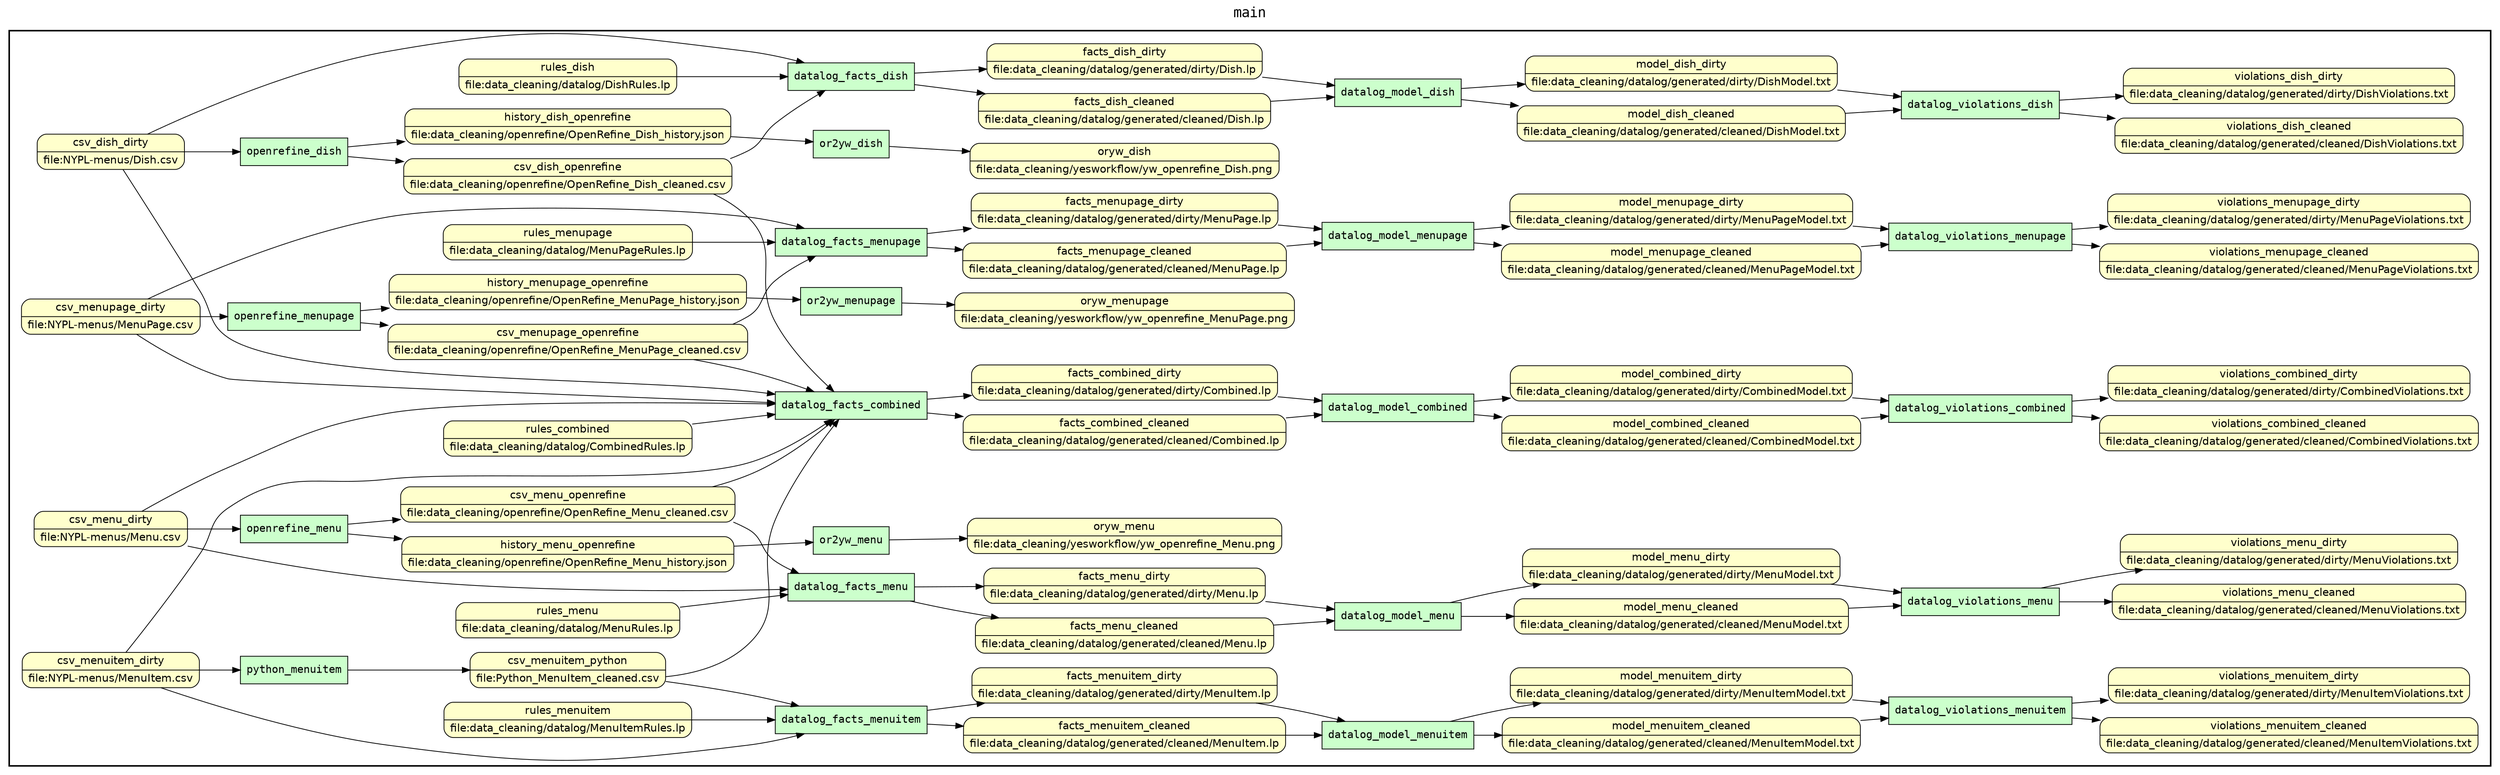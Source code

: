 
/* Start of top-level graph */
digraph Workflow {
rankdir=LR

/* Title for graph */
fontname=Courier; fontsize=18; labelloc=t
label=main

/* Start of double cluster for drawing box around nodes in workflow */
subgraph cluster_workflow_box_outer { label=""; color=black; penwidth=2
subgraph cluster_workflow_box_inner { label=""; color=white

/* Style for nodes representing atomic programs in workflow */
node[shape=box style=filled fillcolor="#CCFFCC" peripheries=1 fontname=Courier]

/* Nodes representing atomic programs in workflow */
openrefine_dish
openrefine_menupage
openrefine_menu
or2yw_dish
or2yw_menupage
or2yw_menu
python_menuitem
datalog_facts_dish
datalog_model_dish
datalog_violations_dish
datalog_facts_menuitem
datalog_model_menuitem
datalog_violations_menuitem
datalog_facts_menupage
datalog_model_menupage
datalog_violations_menupage
datalog_facts_menu
datalog_model_menu
datalog_violations_menu
datalog_facts_combined
datalog_model_combined
datalog_violations_combined

/* Style for nodes representing parameter and non-parameter data channels in workflow */
node[shape=box style="rounded,filled" fillcolor="#FFFFCC" peripheries=1 fontname=Helvetica]

/* Nodes representing parameter and non-parameter data channels in workflow */
csv_dish_openrefine [shape=record rankdir=LR label="{{<f0> csv_dish_openrefine |<f1> file\:data_cleaning/openrefine/OpenRefine_Dish_cleaned.csv}}"];
csv_menupage_openrefine [shape=record rankdir=LR label="{{<f0> csv_menupage_openrefine |<f1> file\:data_cleaning/openrefine/OpenRefine_MenuPage_cleaned.csv}}"];
csv_menu_openrefine [shape=record rankdir=LR label="{{<f0> csv_menu_openrefine |<f1> file\:data_cleaning/openrefine/OpenRefine_Menu_cleaned.csv}}"];
history_dish_openrefine [shape=record rankdir=LR label="{{<f0> history_dish_openrefine |<f1> file\:data_cleaning/openrefine/OpenRefine_Dish_history.json}}"];
history_menupage_openrefine [shape=record rankdir=LR label="{{<f0> history_menupage_openrefine |<f1> file\:data_cleaning/openrefine/OpenRefine_MenuPage_history.json}}"];
history_menu_openrefine [shape=record rankdir=LR label="{{<f0> history_menu_openrefine |<f1> file\:data_cleaning/openrefine/OpenRefine_Menu_history.json}}"];
csv_menuitem_python [shape=record rankdir=LR label="{{<f0> csv_menuitem_python |<f1> file\:Python_MenuItem_cleaned.csv}}"];
oryw_dish [shape=record rankdir=LR label="{{<f0> oryw_dish |<f1> file\:data_cleaning/yesworkflow/yw_openrefine_Dish.png}}"];
oryw_menupage [shape=record rankdir=LR label="{{<f0> oryw_menupage |<f1> file\:data_cleaning/yesworkflow/yw_openrefine_MenuPage.png}}"];
oryw_menu [shape=record rankdir=LR label="{{<f0> oryw_menu |<f1> file\:data_cleaning/yesworkflow/yw_openrefine_Menu.png}}"];
facts_dish_cleaned [shape=record rankdir=LR label="{{<f0> facts_dish_cleaned |<f1> file\:data_cleaning/datalog/generated/cleaned/Dish.lp}}"];
facts_menuitem_cleaned [shape=record rankdir=LR label="{{<f0> facts_menuitem_cleaned |<f1> file\:data_cleaning/datalog/generated/cleaned/MenuItem.lp}}"];
facts_menupage_cleaned [shape=record rankdir=LR label="{{<f0> facts_menupage_cleaned |<f1> file\:data_cleaning/datalog/generated/cleaned/MenuPage.lp}}"];
facts_menu_cleaned [shape=record rankdir=LR label="{{<f0> facts_menu_cleaned |<f1> file\:data_cleaning/datalog/generated/cleaned/Menu.lp}}"];
facts_combined_cleaned [shape=record rankdir=LR label="{{<f0> facts_combined_cleaned |<f1> file\:data_cleaning/datalog/generated/cleaned/Combined.lp}}"];
facts_dish_dirty [shape=record rankdir=LR label="{{<f0> facts_dish_dirty |<f1> file\:data_cleaning/datalog/generated/dirty/Dish.lp}}"];
facts_menuitem_dirty [shape=record rankdir=LR label="{{<f0> facts_menuitem_dirty |<f1> file\:data_cleaning/datalog/generated/dirty/MenuItem.lp}}"];
facts_menupage_dirty [shape=record rankdir=LR label="{{<f0> facts_menupage_dirty |<f1> file\:data_cleaning/datalog/generated/dirty/MenuPage.lp}}"];
facts_menu_dirty [shape=record rankdir=LR label="{{<f0> facts_menu_dirty |<f1> file\:data_cleaning/datalog/generated/dirty/Menu.lp}}"];
facts_combined_dirty [shape=record rankdir=LR label="{{<f0> facts_combined_dirty |<f1> file\:data_cleaning/datalog/generated/dirty/Combined.lp}}"];
model_dish_cleaned [shape=record rankdir=LR label="{{<f0> model_dish_cleaned |<f1> file\:data_cleaning/datalog/generated/cleaned/DishModel.txt}}"];
model_dish_dirty [shape=record rankdir=LR label="{{<f0> model_dish_dirty |<f1> file\:data_cleaning/datalog/generated/dirty/DishModel.txt}}"];
model_menuitem_cleaned [shape=record rankdir=LR label="{{<f0> model_menuitem_cleaned |<f1> file\:data_cleaning/datalog/generated/cleaned/MenuItemModel.txt}}"];
model_menuitem_dirty [shape=record rankdir=LR label="{{<f0> model_menuitem_dirty |<f1> file\:data_cleaning/datalog/generated/dirty/MenuItemModel.txt}}"];
model_menupage_cleaned [shape=record rankdir=LR label="{{<f0> model_menupage_cleaned |<f1> file\:data_cleaning/datalog/generated/cleaned/MenuPageModel.txt}}"];
model_menupage_dirty [shape=record rankdir=LR label="{{<f0> model_menupage_dirty |<f1> file\:data_cleaning/datalog/generated/dirty/MenuPageModel.txt}}"];
model_menu_cleaned [shape=record rankdir=LR label="{{<f0> model_menu_cleaned |<f1> file\:data_cleaning/datalog/generated/cleaned/MenuModel.txt}}"];
model_menu_dirty [shape=record rankdir=LR label="{{<f0> model_menu_dirty |<f1> file\:data_cleaning/datalog/generated/dirty/MenuModel.txt}}"];
model_combined_cleaned [shape=record rankdir=LR label="{{<f0> model_combined_cleaned |<f1> file\:data_cleaning/datalog/generated/cleaned/CombinedModel.txt}}"];
model_combined_dirty [shape=record rankdir=LR label="{{<f0> model_combined_dirty |<f1> file\:data_cleaning/datalog/generated/dirty/CombinedModel.txt}}"];
violations_dish_cleaned [shape=record rankdir=LR label="{{<f0> violations_dish_cleaned |<f1> file\:data_cleaning/datalog/generated/cleaned/DishViolations.txt}}"];
violations_dish_dirty [shape=record rankdir=LR label="{{<f0> violations_dish_dirty |<f1> file\:data_cleaning/datalog/generated/dirty/DishViolations.txt}}"];
violations_menuitem_cleaned [shape=record rankdir=LR label="{{<f0> violations_menuitem_cleaned |<f1> file\:data_cleaning/datalog/generated/cleaned/MenuItemViolations.txt}}"];
violations_menuitem_dirty [shape=record rankdir=LR label="{{<f0> violations_menuitem_dirty |<f1> file\:data_cleaning/datalog/generated/dirty/MenuItemViolations.txt}}"];
violations_menupage_cleaned [shape=record rankdir=LR label="{{<f0> violations_menupage_cleaned |<f1> file\:data_cleaning/datalog/generated/cleaned/MenuPageViolations.txt}}"];
violations_menupage_dirty [shape=record rankdir=LR label="{{<f0> violations_menupage_dirty |<f1> file\:data_cleaning/datalog/generated/dirty/MenuPageViolations.txt}}"];
violations_menu_cleaned [shape=record rankdir=LR label="{{<f0> violations_menu_cleaned |<f1> file\:data_cleaning/datalog/generated/cleaned/MenuViolations.txt}}"];
violations_menu_dirty [shape=record rankdir=LR label="{{<f0> violations_menu_dirty |<f1> file\:data_cleaning/datalog/generated/dirty/MenuViolations.txt}}"];
violations_combined_cleaned [shape=record rankdir=LR label="{{<f0> violations_combined_cleaned |<f1> file\:data_cleaning/datalog/generated/cleaned/CombinedViolations.txt}}"];
violations_combined_dirty [shape=record rankdir=LR label="{{<f0> violations_combined_dirty |<f1> file\:data_cleaning/datalog/generated/dirty/CombinedViolations.txt}}"];
csv_dish_dirty [shape=record rankdir=LR label="{{<f0> csv_dish_dirty |<f1> file\:NYPL-menus/Dish.csv}}"];
csv_menupage_dirty [shape=record rankdir=LR label="{{<f0> csv_menupage_dirty |<f1> file\:NYPL-menus/MenuPage.csv}}"];
csv_menu_dirty [shape=record rankdir=LR label="{{<f0> csv_menu_dirty |<f1> file\:NYPL-menus/Menu.csv}}"];
csv_menuitem_dirty [shape=record rankdir=LR label="{{<f0> csv_menuitem_dirty |<f1> file\:NYPL-menus/MenuItem.csv}}"];
rules_dish [shape=record rankdir=LR label="{{<f0> rules_dish |<f1> file\:data_cleaning/datalog/DishRules.lp}}"];
rules_menuitem [shape=record rankdir=LR label="{{<f0> rules_menuitem |<f1> file\:data_cleaning/datalog/MenuItemRules.lp}}"];
rules_menupage [shape=record rankdir=LR label="{{<f0> rules_menupage |<f1> file\:data_cleaning/datalog/MenuPageRules.lp}}"];
rules_menu [shape=record rankdir=LR label="{{<f0> rules_menu |<f1> file\:data_cleaning/datalog/MenuRules.lp}}"];
rules_combined [shape=record rankdir=LR label="{{<f0> rules_combined |<f1> file\:data_cleaning/datalog/CombinedRules.lp}}"];

/* Edges representing connections between programs and channels */
openrefine_dish -> csv_dish_openrefine
openrefine_dish -> history_dish_openrefine
csv_dish_dirty -> openrefine_dish
openrefine_menupage -> csv_menupage_openrefine
openrefine_menupage -> history_menupage_openrefine
csv_menupage_dirty -> openrefine_menupage
openrefine_menu -> csv_menu_openrefine
openrefine_menu -> history_menu_openrefine
csv_menu_dirty -> openrefine_menu
or2yw_dish -> oryw_dish
history_dish_openrefine -> or2yw_dish
or2yw_menupage -> oryw_menupage
history_menupage_openrefine -> or2yw_menupage
or2yw_menu -> oryw_menu
history_menu_openrefine -> or2yw_menu
python_menuitem -> csv_menuitem_python
csv_menuitem_dirty -> python_menuitem
datalog_facts_dish -> facts_dish_cleaned
datalog_facts_dish -> facts_dish_dirty
csv_dish_openrefine -> datalog_facts_dish
csv_dish_dirty -> datalog_facts_dish
rules_dish -> datalog_facts_dish
datalog_model_dish -> model_dish_cleaned
datalog_model_dish -> model_dish_dirty
facts_dish_cleaned -> datalog_model_dish
facts_dish_dirty -> datalog_model_dish
datalog_violations_dish -> violations_dish_cleaned
datalog_violations_dish -> violations_dish_dirty
model_dish_cleaned -> datalog_violations_dish
model_dish_dirty -> datalog_violations_dish
datalog_facts_menuitem -> facts_menuitem_cleaned
datalog_facts_menuitem -> facts_menuitem_dirty
csv_menuitem_python -> datalog_facts_menuitem
csv_menuitem_dirty -> datalog_facts_menuitem
rules_menuitem -> datalog_facts_menuitem
datalog_model_menuitem -> model_menuitem_cleaned
datalog_model_menuitem -> model_menuitem_dirty
facts_menuitem_cleaned -> datalog_model_menuitem
facts_menuitem_dirty -> datalog_model_menuitem
datalog_violations_menuitem -> violations_menuitem_cleaned
datalog_violations_menuitem -> violations_menuitem_dirty
model_menuitem_cleaned -> datalog_violations_menuitem
model_menuitem_dirty -> datalog_violations_menuitem
datalog_facts_menupage -> facts_menupage_cleaned
datalog_facts_menupage -> facts_menupage_dirty
csv_menupage_openrefine -> datalog_facts_menupage
csv_menupage_dirty -> datalog_facts_menupage
rules_menupage -> datalog_facts_menupage
datalog_model_menupage -> model_menupage_cleaned
datalog_model_menupage -> model_menupage_dirty
facts_menupage_cleaned -> datalog_model_menupage
facts_menupage_dirty -> datalog_model_menupage
datalog_violations_menupage -> violations_menupage_cleaned
datalog_violations_menupage -> violations_menupage_dirty
model_menupage_cleaned -> datalog_violations_menupage
model_menupage_dirty -> datalog_violations_menupage
datalog_facts_menu -> facts_menu_cleaned
datalog_facts_menu -> facts_menu_dirty
csv_menu_openrefine -> datalog_facts_menu
csv_menu_dirty -> datalog_facts_menu
rules_menu -> datalog_facts_menu
datalog_model_menu -> model_menu_cleaned
datalog_model_menu -> model_menu_dirty
facts_menu_cleaned -> datalog_model_menu
facts_menu_dirty -> datalog_model_menu
datalog_violations_menu -> violations_menu_cleaned
datalog_violations_menu -> violations_menu_dirty
model_menu_cleaned -> datalog_violations_menu
model_menu_dirty -> datalog_violations_menu
datalog_facts_combined -> facts_combined_cleaned
datalog_facts_combined -> facts_combined_dirty
csv_dish_openrefine -> datalog_facts_combined
csv_dish_dirty -> datalog_facts_combined
csv_menu_openrefine -> datalog_facts_combined
csv_menu_dirty -> datalog_facts_combined
csv_menupage_openrefine -> datalog_facts_combined
csv_menupage_dirty -> datalog_facts_combined
csv_menuitem_python -> datalog_facts_combined
csv_menuitem_dirty -> datalog_facts_combined
rules_combined -> datalog_facts_combined
datalog_model_combined -> model_combined_cleaned
datalog_model_combined -> model_combined_dirty
facts_combined_cleaned -> datalog_model_combined
facts_combined_dirty -> datalog_model_combined
datalog_violations_combined -> violations_combined_cleaned
datalog_violations_combined -> violations_combined_dirty
model_combined_cleaned -> datalog_violations_combined
model_combined_dirty -> datalog_violations_combined

/* End of double cluster for drawing box around nodes in workflow */
}}

/* End of top-level graph */
}
